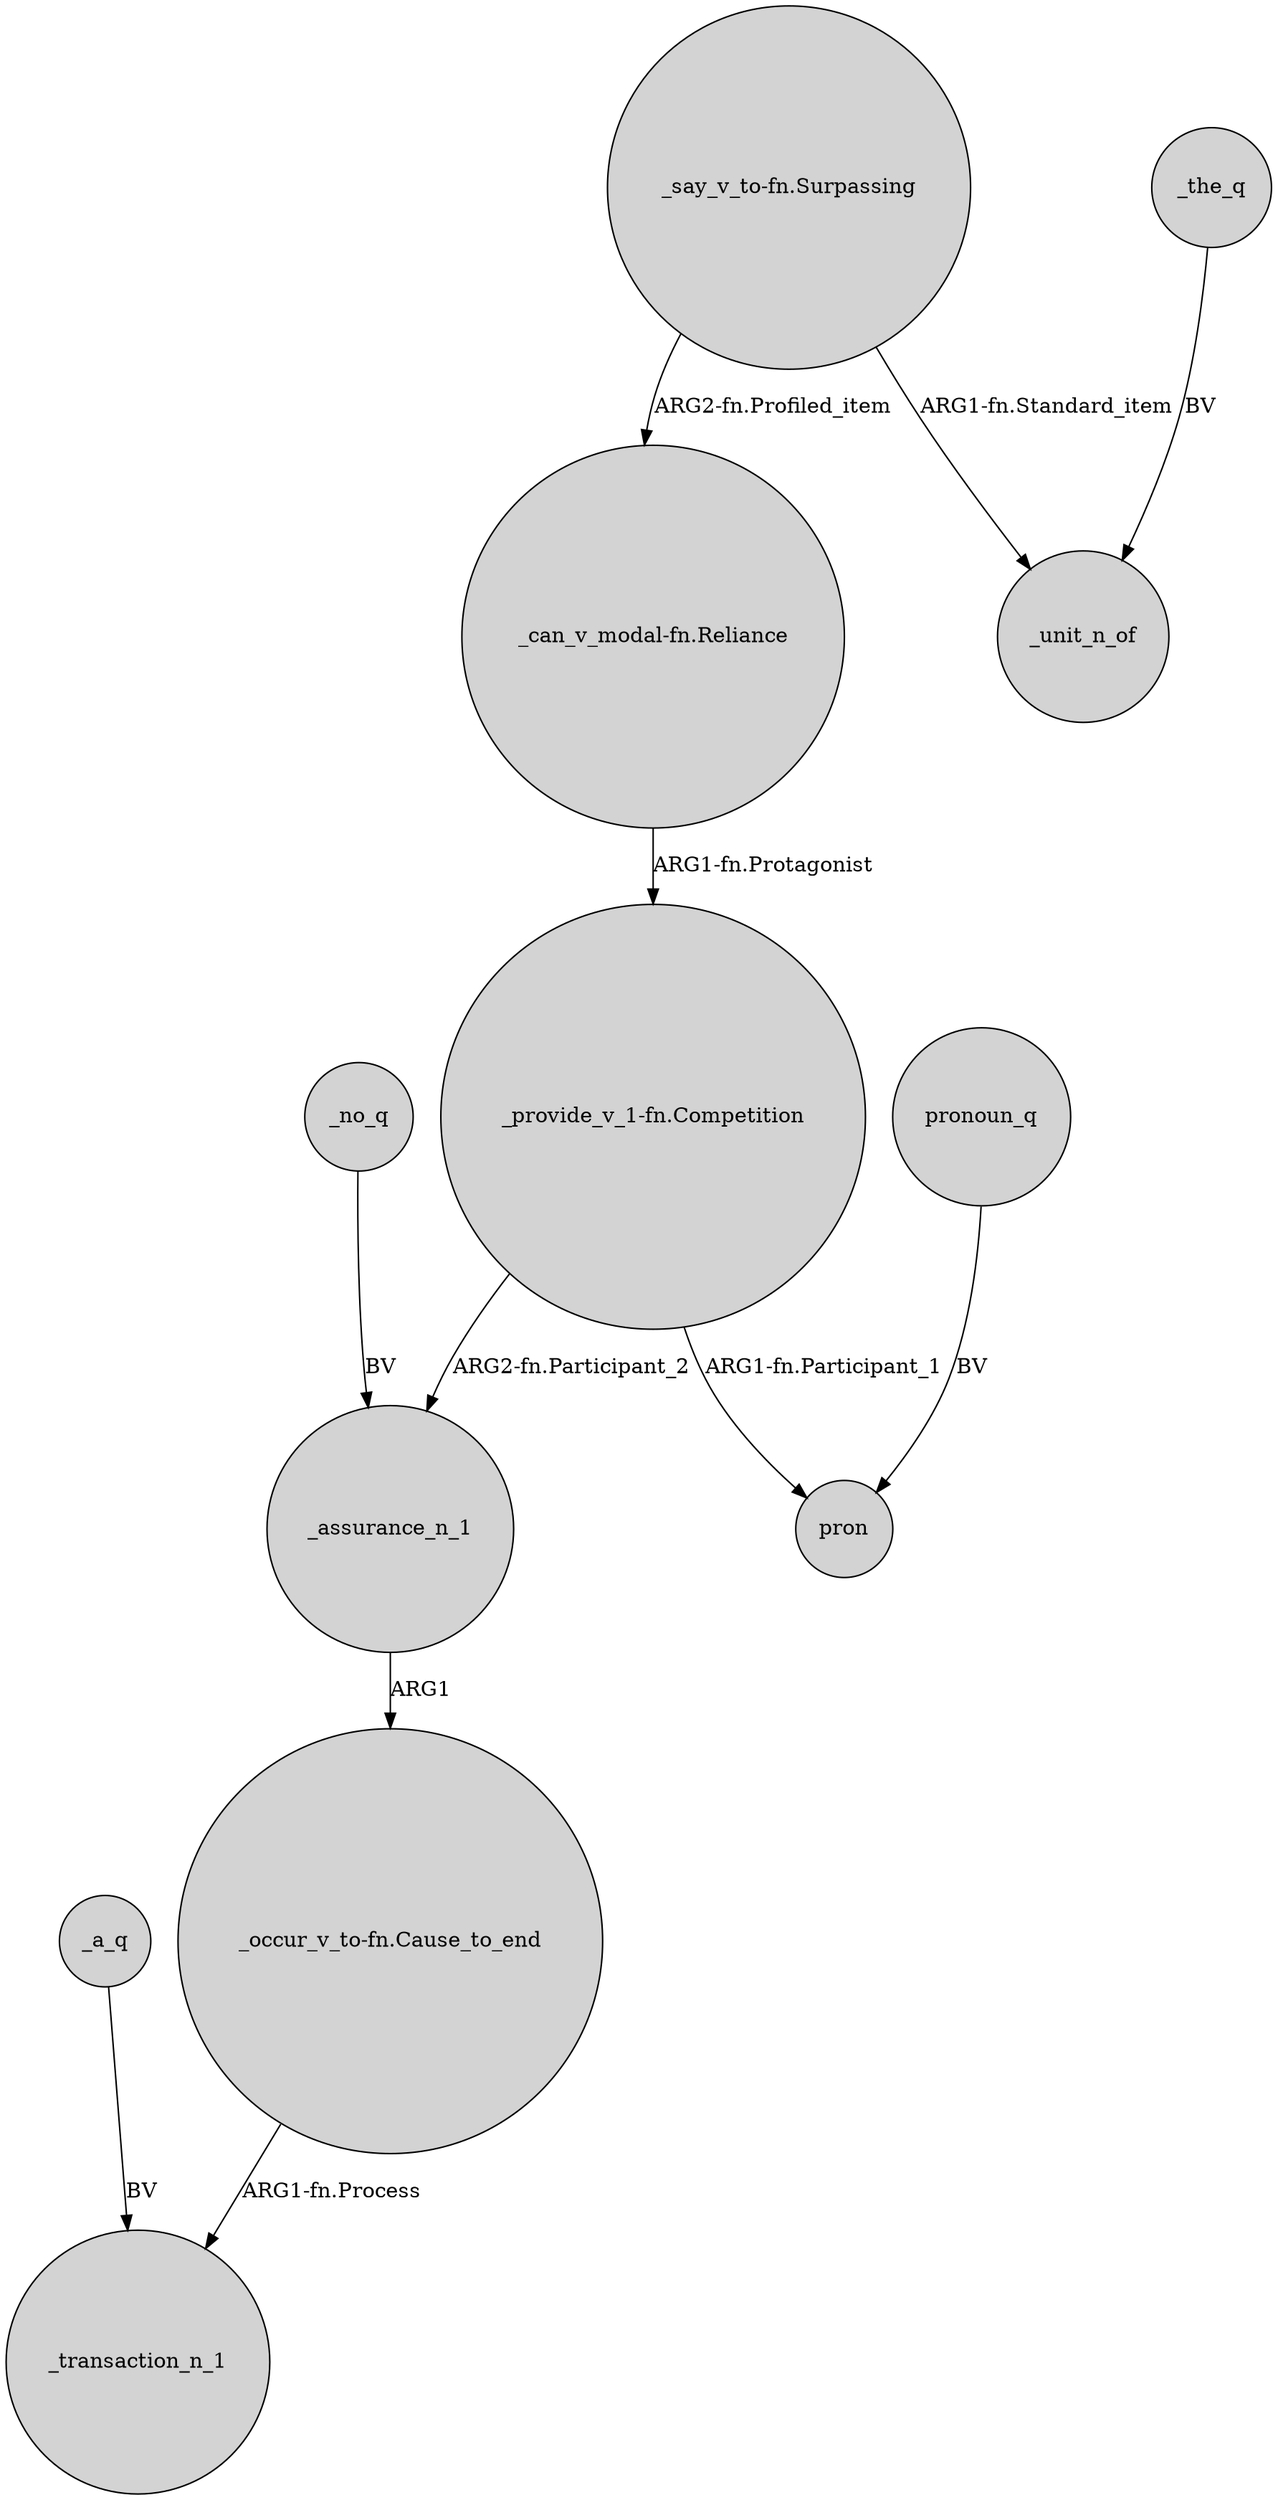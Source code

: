 digraph {
	node [shape=circle style=filled]
	"_provide_v_1-fn.Competition" -> _assurance_n_1 [label="ARG2-fn.Participant_2"]
	"_say_v_to-fn.Surpassing" -> "_can_v_modal-fn.Reliance" [label="ARG2-fn.Profiled_item"]
	"_can_v_modal-fn.Reliance" -> "_provide_v_1-fn.Competition" [label="ARG1-fn.Protagonist"]
	_no_q -> _assurance_n_1 [label=BV]
	_the_q -> _unit_n_of [label=BV]
	_a_q -> _transaction_n_1 [label=BV]
	"_provide_v_1-fn.Competition" -> pron [label="ARG1-fn.Participant_1"]
	"_occur_v_to-fn.Cause_to_end" -> _transaction_n_1 [label="ARG1-fn.Process"]
	pronoun_q -> pron [label=BV]
	"_say_v_to-fn.Surpassing" -> _unit_n_of [label="ARG1-fn.Standard_item"]
	_assurance_n_1 -> "_occur_v_to-fn.Cause_to_end" [label=ARG1]
}
